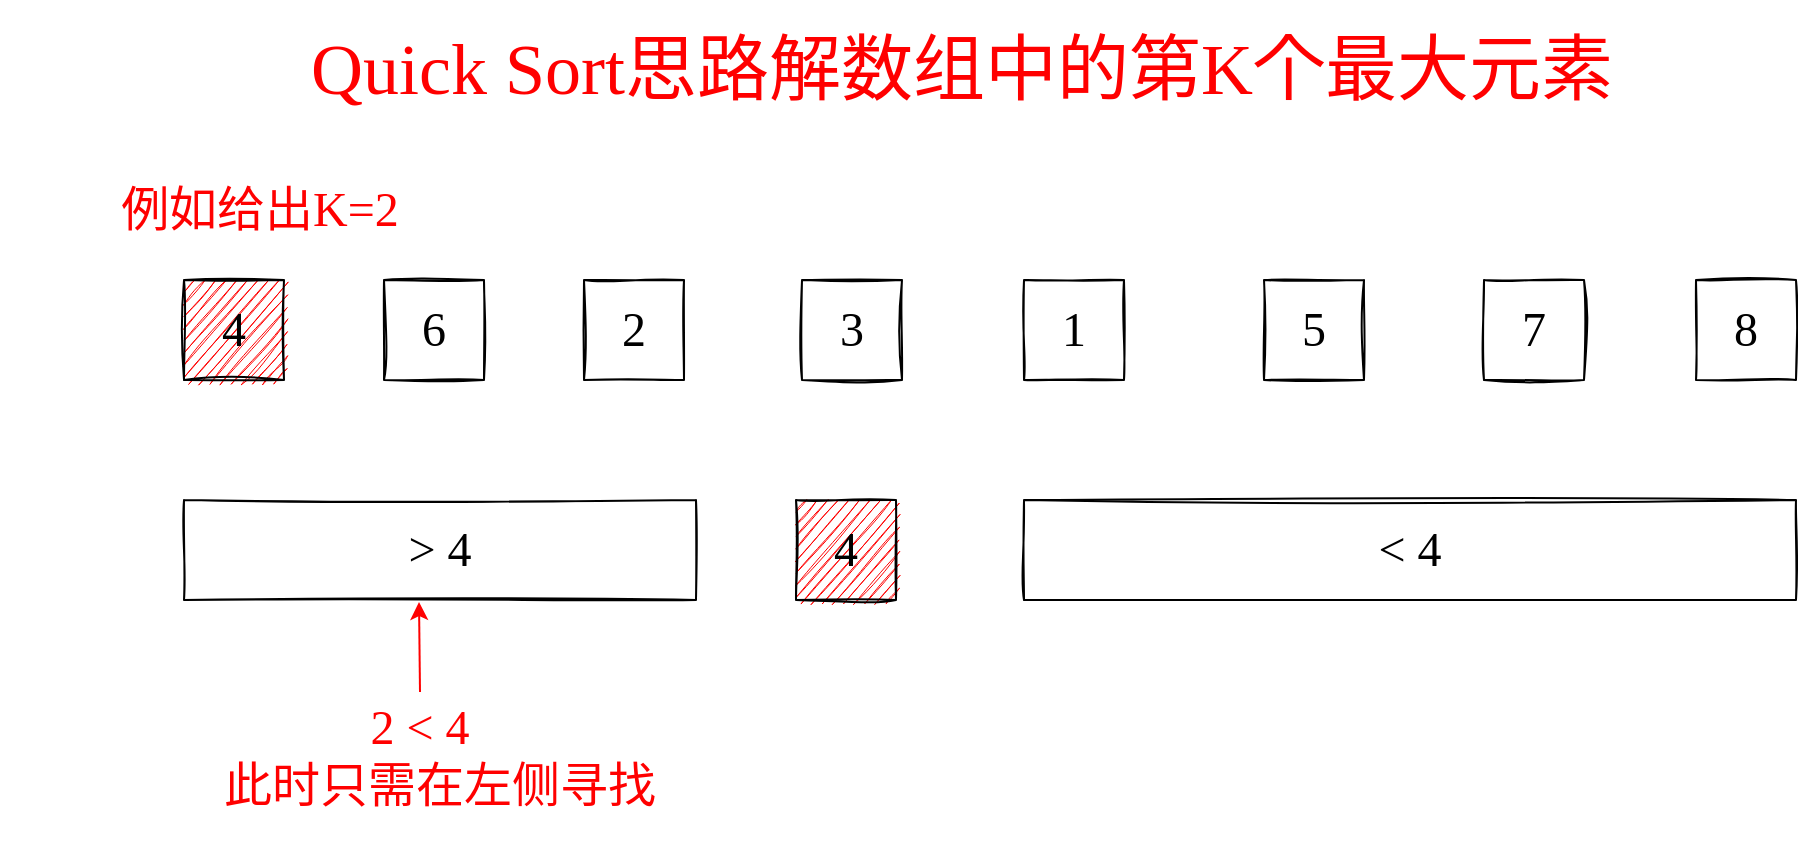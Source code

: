 <mxfile version="14.8.0" type="github">
  <diagram id="eGY769rpdTCRjJ_zANGm" name="Page-1">
    <mxGraphModel dx="1038" dy="547" grid="1" gridSize="10" guides="1" tooltips="1" connect="1" arrows="1" fold="1" page="1" pageScale="1" pageWidth="1169" pageHeight="827" math="0" shadow="0">
      <root>
        <mxCell id="0" />
        <mxCell id="1" parent="0" />
        <mxCell id="Jl2G2H4bN8PpytpsWYva-1" value="4" style="rounded=0;whiteSpace=wrap;html=1;sketch=1;fontFamily=中国式手写风;fontSize=24;fillColor=#FF0000;" vertex="1" parent="1">
          <mxGeometry x="182" y="190" width="50" height="50" as="geometry" />
        </mxCell>
        <mxCell id="Jl2G2H4bN8PpytpsWYva-2" value="6" style="rounded=0;whiteSpace=wrap;html=1;sketch=1;fontFamily=中国式手写风;fontSize=24;" vertex="1" parent="1">
          <mxGeometry x="282" y="190" width="50" height="50" as="geometry" />
        </mxCell>
        <mxCell id="Jl2G2H4bN8PpytpsWYva-3" value="2" style="rounded=0;whiteSpace=wrap;html=1;sketch=1;fontFamily=中国式手写风;fontSize=24;" vertex="1" parent="1">
          <mxGeometry x="382" y="190" width="50" height="50" as="geometry" />
        </mxCell>
        <mxCell id="Jl2G2H4bN8PpytpsWYva-4" value="3" style="rounded=0;whiteSpace=wrap;html=1;sketch=1;fontFamily=中国式手写风;fontSize=24;" vertex="1" parent="1">
          <mxGeometry x="491" y="190" width="50" height="50" as="geometry" />
        </mxCell>
        <mxCell id="Jl2G2H4bN8PpytpsWYva-5" value="1" style="rounded=0;whiteSpace=wrap;html=1;sketch=1;fontFamily=中国式手写风;fontSize=24;" vertex="1" parent="1">
          <mxGeometry x="602" y="190" width="50" height="50" as="geometry" />
        </mxCell>
        <mxCell id="Jl2G2H4bN8PpytpsWYva-6" value="5" style="rounded=0;whiteSpace=wrap;html=1;sketch=1;fontFamily=中国式手写风;fontSize=24;" vertex="1" parent="1">
          <mxGeometry x="722" y="190" width="50" height="50" as="geometry" />
        </mxCell>
        <mxCell id="Jl2G2H4bN8PpytpsWYva-7" value="7" style="rounded=0;whiteSpace=wrap;html=1;sketch=1;fontFamily=中国式手写风;fontSize=24;" vertex="1" parent="1">
          <mxGeometry x="832" y="190" width="50" height="50" as="geometry" />
        </mxCell>
        <mxCell id="Jl2G2H4bN8PpytpsWYva-8" value="8" style="rounded=0;whiteSpace=wrap;html=1;sketch=1;fontFamily=中国式手写风;fontSize=24;" vertex="1" parent="1">
          <mxGeometry x="938" y="190" width="50" height="50" as="geometry" />
        </mxCell>
        <mxCell id="Jl2G2H4bN8PpytpsWYva-10" value="&amp;gt; 4" style="rounded=0;whiteSpace=wrap;html=1;sketch=1;fontFamily=中国式手写风;fontSize=24;" vertex="1" parent="1">
          <mxGeometry x="182" y="300" width="256" height="50" as="geometry" />
        </mxCell>
        <mxCell id="Jl2G2H4bN8PpytpsWYva-11" value="4" style="rounded=0;whiteSpace=wrap;html=1;sketch=1;fontFamily=中国式手写风;fontSize=24;fillColor=#FF0000;" vertex="1" parent="1">
          <mxGeometry x="488" y="300" width="50" height="50" as="geometry" />
        </mxCell>
        <mxCell id="Jl2G2H4bN8PpytpsWYva-12" value="&amp;lt; 4" style="rounded=0;whiteSpace=wrap;html=1;sketch=1;fontFamily=中国式手写风;fontSize=24;" vertex="1" parent="1">
          <mxGeometry x="602" y="300" width="386" height="50" as="geometry" />
        </mxCell>
        <mxCell id="Jl2G2H4bN8PpytpsWYva-13" value="&lt;font color=&quot;#ff0000&quot;&gt;例如给出K=2&lt;/font&gt;" style="text;html=1;strokeColor=none;fillColor=none;align=center;verticalAlign=middle;whiteSpace=wrap;rounded=0;sketch=1;fontFamily=中国式手写风;fontSize=24;" vertex="1" parent="1">
          <mxGeometry x="90" y="110" width="260" height="90" as="geometry" />
        </mxCell>
        <mxCell id="Jl2G2H4bN8PpytpsWYva-14" value="此时只需在左侧寻找" style="text;html=1;strokeColor=none;fillColor=none;align=center;verticalAlign=middle;whiteSpace=wrap;rounded=0;sketch=1;fontFamily=中国式手写风;fontSize=24;fontColor=#FF0000;" vertex="1" parent="1">
          <mxGeometry x="195" y="410" width="230" height="66" as="geometry" />
        </mxCell>
        <mxCell id="Jl2G2H4bN8PpytpsWYva-15" value="2 &amp;lt; 4" style="text;html=1;strokeColor=none;fillColor=none;align=center;verticalAlign=middle;whiteSpace=wrap;rounded=0;sketch=1;fontFamily=中国式手写风;fontSize=24;fontColor=#FF0000;" vertex="1" parent="1">
          <mxGeometry x="220" y="396" width="160" height="36" as="geometry" />
        </mxCell>
        <mxCell id="Jl2G2H4bN8PpytpsWYva-16" value="" style="endArrow=classic;html=1;fontFamily=中国式手写风;fontSize=24;fontColor=#FF0000;exitX=0.5;exitY=0;exitDx=0;exitDy=0;entryX=0.459;entryY=1.02;entryDx=0;entryDy=0;entryPerimeter=0;curved=1;strokeColor=#FF0000;" edge="1" parent="1" source="Jl2G2H4bN8PpytpsWYva-15" target="Jl2G2H4bN8PpytpsWYva-10">
          <mxGeometry width="50" height="50" relative="1" as="geometry">
            <mxPoint x="285" y="414" as="sourcePoint" />
            <mxPoint x="310" y="364" as="targetPoint" />
          </mxGeometry>
        </mxCell>
        <mxCell id="Jl2G2H4bN8PpytpsWYva-17" value="Quick Sort思路解数组中的第K个最大元素" style="text;html=1;strokeColor=none;fillColor=none;align=center;verticalAlign=middle;whiteSpace=wrap;rounded=0;sketch=1;fontFamily=中国式手写风;fontSize=36;fontColor=#FF0000;" vertex="1" parent="1">
          <mxGeometry x="232" y="50" width="678" height="70" as="geometry" />
        </mxCell>
      </root>
    </mxGraphModel>
  </diagram>
</mxfile>

